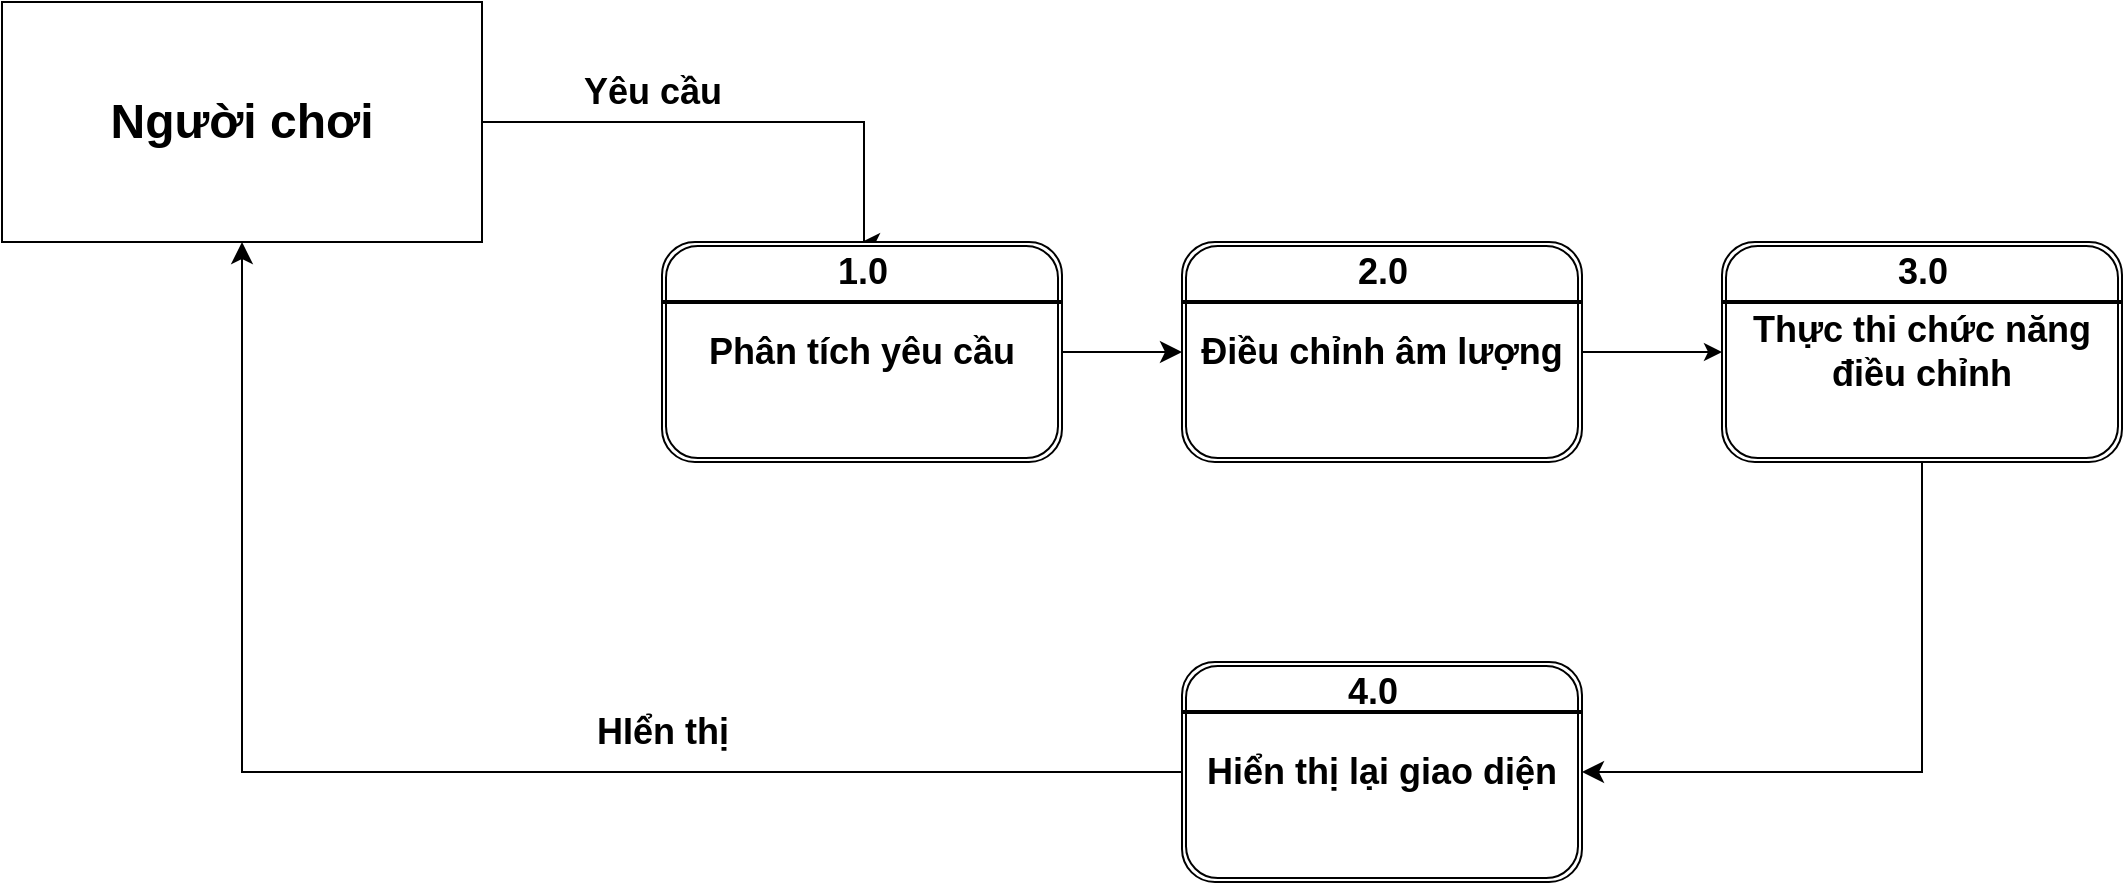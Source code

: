 <mxfile version="22.1.9" type="github">
  <diagram name="Page-1" id="hQfu0kMgx-8FOcvt8yfI">
    <mxGraphModel dx="1174" dy="852" grid="1" gridSize="10" guides="1" tooltips="1" connect="1" arrows="1" fold="1" page="1" pageScale="1" pageWidth="850" pageHeight="1100" math="0" shadow="0">
      <root>
        <mxCell id="0" />
        <mxCell id="1" parent="0" />
        <mxCell id="07bvtPGDTVRRwzVDSZ9J-4" value="" style="endArrow=classic;html=1;rounded=0;edgeStyle=orthogonalEdgeStyle;entryX=0.5;entryY=0;entryDx=0;entryDy=0;" edge="1" parent="1">
          <mxGeometry width="50" height="50" relative="1" as="geometry">
            <mxPoint x="240" y="60" as="sourcePoint" />
            <mxPoint x="430" y="120" as="targetPoint" />
            <Array as="points">
              <mxPoint x="431" y="60" />
              <mxPoint x="431" y="120" />
            </Array>
          </mxGeometry>
        </mxCell>
        <mxCell id="07bvtPGDTVRRwzVDSZ9J-5" value="&lt;font style=&quot;font-size: 18px;&quot;&gt;&lt;b style=&quot;&quot;&gt;Yêu cầu&lt;/b&gt;&lt;/font&gt;" style="text;html=1;align=center;verticalAlign=middle;resizable=0;points=[];autosize=1;strokeColor=none;fillColor=none;" vertex="1" parent="1">
          <mxGeometry x="280" y="25" width="90" height="40" as="geometry" />
        </mxCell>
        <mxCell id="07bvtPGDTVRRwzVDSZ9J-6" value="&lt;b&gt;&lt;font style=&quot;font-size: 18px;&quot;&gt;Phân tích yêu cầu&lt;/font&gt;&lt;/b&gt;" style="shape=ext;double=1;rounded=1;whiteSpace=wrap;html=1;" vertex="1" parent="1">
          <mxGeometry x="330" y="120" width="200" height="110" as="geometry" />
        </mxCell>
        <mxCell id="07bvtPGDTVRRwzVDSZ9J-8" value="&lt;span style=&quot;font-size: 24px;&quot;&gt;&lt;b&gt;Người chơi&lt;/b&gt;&lt;/span&gt;" style="rounded=0;whiteSpace=wrap;html=1;" vertex="1" parent="1">
          <mxGeometry width="240" height="120" as="geometry" />
        </mxCell>
        <mxCell id="07bvtPGDTVRRwzVDSZ9J-13" value="&lt;b&gt;&lt;font style=&quot;font-size: 18px;&quot;&gt;1.0&lt;/font&gt;&lt;/b&gt;" style="text;html=1;align=center;verticalAlign=middle;resizable=0;points=[];autosize=1;strokeColor=none;fillColor=none;" vertex="1" parent="1">
          <mxGeometry x="405" y="115" width="50" height="40" as="geometry" />
        </mxCell>
        <mxCell id="07bvtPGDTVRRwzVDSZ9J-14" style="edgeStyle=orthogonalEdgeStyle;rounded=0;orthogonalLoop=1;jettySize=auto;html=1;exitX=0.5;exitY=1;exitDx=0;exitDy=0;" edge="1" parent="1" source="07bvtPGDTVRRwzVDSZ9J-6" target="07bvtPGDTVRRwzVDSZ9J-6">
          <mxGeometry relative="1" as="geometry" />
        </mxCell>
        <mxCell id="07bvtPGDTVRRwzVDSZ9J-21" style="edgeStyle=orthogonalEdgeStyle;rounded=0;orthogonalLoop=1;jettySize=auto;html=1;exitX=1;exitY=0.5;exitDx=0;exitDy=0;" edge="1" parent="1" source="07bvtPGDTVRRwzVDSZ9J-15" target="07bvtPGDTVRRwzVDSZ9J-19">
          <mxGeometry relative="1" as="geometry" />
        </mxCell>
        <mxCell id="07bvtPGDTVRRwzVDSZ9J-15" value="&lt;font style=&quot;font-size: 18px;&quot;&gt;&lt;b&gt;Điều chỉnh âm lượng&lt;/b&gt;&lt;/font&gt;" style="shape=ext;double=1;rounded=1;whiteSpace=wrap;html=1;" vertex="1" parent="1">
          <mxGeometry x="590" y="120" width="200" height="110" as="geometry" />
        </mxCell>
        <mxCell id="07bvtPGDTVRRwzVDSZ9J-17" value="&lt;b&gt;&lt;font style=&quot;font-size: 18px;&quot;&gt;2.0&lt;/font&gt;&lt;/b&gt;" style="text;html=1;align=center;verticalAlign=middle;resizable=0;points=[];autosize=1;strokeColor=none;fillColor=none;" vertex="1" parent="1">
          <mxGeometry x="665" y="115" width="50" height="40" as="geometry" />
        </mxCell>
        <mxCell id="07bvtPGDTVRRwzVDSZ9J-18" value="" style="edgeStyle=elbowEdgeStyle;elbow=horizontal;endArrow=classic;html=1;curved=0;rounded=0;endSize=8;startSize=8;exitX=1;exitY=0.5;exitDx=0;exitDy=0;entryX=0;entryY=0.5;entryDx=0;entryDy=0;" edge="1" parent="1" source="07bvtPGDTVRRwzVDSZ9J-6" target="07bvtPGDTVRRwzVDSZ9J-15">
          <mxGeometry width="50" height="50" relative="1" as="geometry">
            <mxPoint x="550" y="180" as="sourcePoint" />
            <mxPoint x="600" y="130" as="targetPoint" />
          </mxGeometry>
        </mxCell>
        <mxCell id="07bvtPGDTVRRwzVDSZ9J-19" value="&lt;span style=&quot;font-size: 18px;&quot;&gt;&lt;b&gt;Thực thi chức năng điều chỉnh&lt;/b&gt;&lt;/span&gt;" style="shape=ext;double=1;rounded=1;whiteSpace=wrap;html=1;" vertex="1" parent="1">
          <mxGeometry x="860" y="120" width="200" height="110" as="geometry" />
        </mxCell>
        <mxCell id="07bvtPGDTVRRwzVDSZ9J-23" value="&lt;font style=&quot;font-size: 18px;&quot;&gt;&lt;b&gt;3.0&lt;/b&gt;&lt;/font&gt;" style="text;html=1;align=center;verticalAlign=middle;resizable=0;points=[];autosize=1;strokeColor=none;fillColor=none;" vertex="1" parent="1">
          <mxGeometry x="935" y="115" width="50" height="40" as="geometry" />
        </mxCell>
        <mxCell id="07bvtPGDTVRRwzVDSZ9J-25" value="&lt;font style=&quot;font-size: 18px;&quot;&gt;&lt;b&gt;Hiển thị lại giao diện&lt;/b&gt;&lt;/font&gt;" style="shape=ext;double=1;rounded=1;whiteSpace=wrap;html=1;" vertex="1" parent="1">
          <mxGeometry x="590" y="330" width="200" height="110" as="geometry" />
        </mxCell>
        <mxCell id="07bvtPGDTVRRwzVDSZ9J-26" value="" style="edgeStyle=segmentEdgeStyle;endArrow=classic;html=1;curved=0;rounded=0;endSize=8;startSize=8;entryX=1;entryY=0.5;entryDx=0;entryDy=0;" edge="1" parent="1" target="07bvtPGDTVRRwzVDSZ9J-25">
          <mxGeometry width="50" height="50" relative="1" as="geometry">
            <mxPoint x="960" y="230" as="sourcePoint" />
            <mxPoint x="960" y="260" as="targetPoint" />
            <Array as="points">
              <mxPoint x="960" y="385" />
            </Array>
          </mxGeometry>
        </mxCell>
        <mxCell id="07bvtPGDTVRRwzVDSZ9J-31" value="" style="line;strokeWidth=2;html=1;" vertex="1" parent="1">
          <mxGeometry x="590" y="350" width="200" height="10" as="geometry" />
        </mxCell>
        <mxCell id="07bvtPGDTVRRwzVDSZ9J-33" value="" style="line;strokeWidth=2;html=1;" vertex="1" parent="1">
          <mxGeometry x="860" y="145" width="200" height="10" as="geometry" />
        </mxCell>
        <mxCell id="07bvtPGDTVRRwzVDSZ9J-35" value="" style="line;strokeWidth=2;html=1;" vertex="1" parent="1">
          <mxGeometry x="590" y="145" width="200" height="10" as="geometry" />
        </mxCell>
        <mxCell id="07bvtPGDTVRRwzVDSZ9J-37" value="" style="line;strokeWidth=2;html=1;" vertex="1" parent="1">
          <mxGeometry x="330" y="145" width="200" height="10" as="geometry" />
        </mxCell>
        <mxCell id="07bvtPGDTVRRwzVDSZ9J-38" value="&lt;b&gt;&lt;font style=&quot;font-size: 18px;&quot;&gt;4.0&lt;/font&gt;&lt;/b&gt;" style="text;html=1;align=center;verticalAlign=middle;resizable=0;points=[];autosize=1;strokeColor=none;fillColor=none;" vertex="1" parent="1">
          <mxGeometry x="660" y="325" width="50" height="40" as="geometry" />
        </mxCell>
        <mxCell id="07bvtPGDTVRRwzVDSZ9J-39" value="" style="edgeStyle=elbowEdgeStyle;elbow=horizontal;endArrow=classic;html=1;curved=0;rounded=0;endSize=8;startSize=8;exitX=0;exitY=0.5;exitDx=0;exitDy=0;entryX=0.5;entryY=1;entryDx=0;entryDy=0;" edge="1" parent="1" source="07bvtPGDTVRRwzVDSZ9J-25" target="07bvtPGDTVRRwzVDSZ9J-8">
          <mxGeometry width="50" height="50" relative="1" as="geometry">
            <mxPoint x="480" y="380" as="sourcePoint" />
            <mxPoint x="120" y="130" as="targetPoint" />
            <Array as="points">
              <mxPoint x="120" y="385" />
            </Array>
          </mxGeometry>
        </mxCell>
        <mxCell id="07bvtPGDTVRRwzVDSZ9J-40" value="&lt;font style=&quot;font-size: 18px;&quot;&gt;&lt;b style=&quot;&quot;&gt;HIển thị&lt;/b&gt;&lt;/font&gt;" style="text;html=1;align=center;verticalAlign=middle;resizable=0;points=[];autosize=1;strokeColor=none;fillColor=none;" vertex="1" parent="1">
          <mxGeometry x="285" y="345" width="90" height="40" as="geometry" />
        </mxCell>
      </root>
    </mxGraphModel>
  </diagram>
</mxfile>
